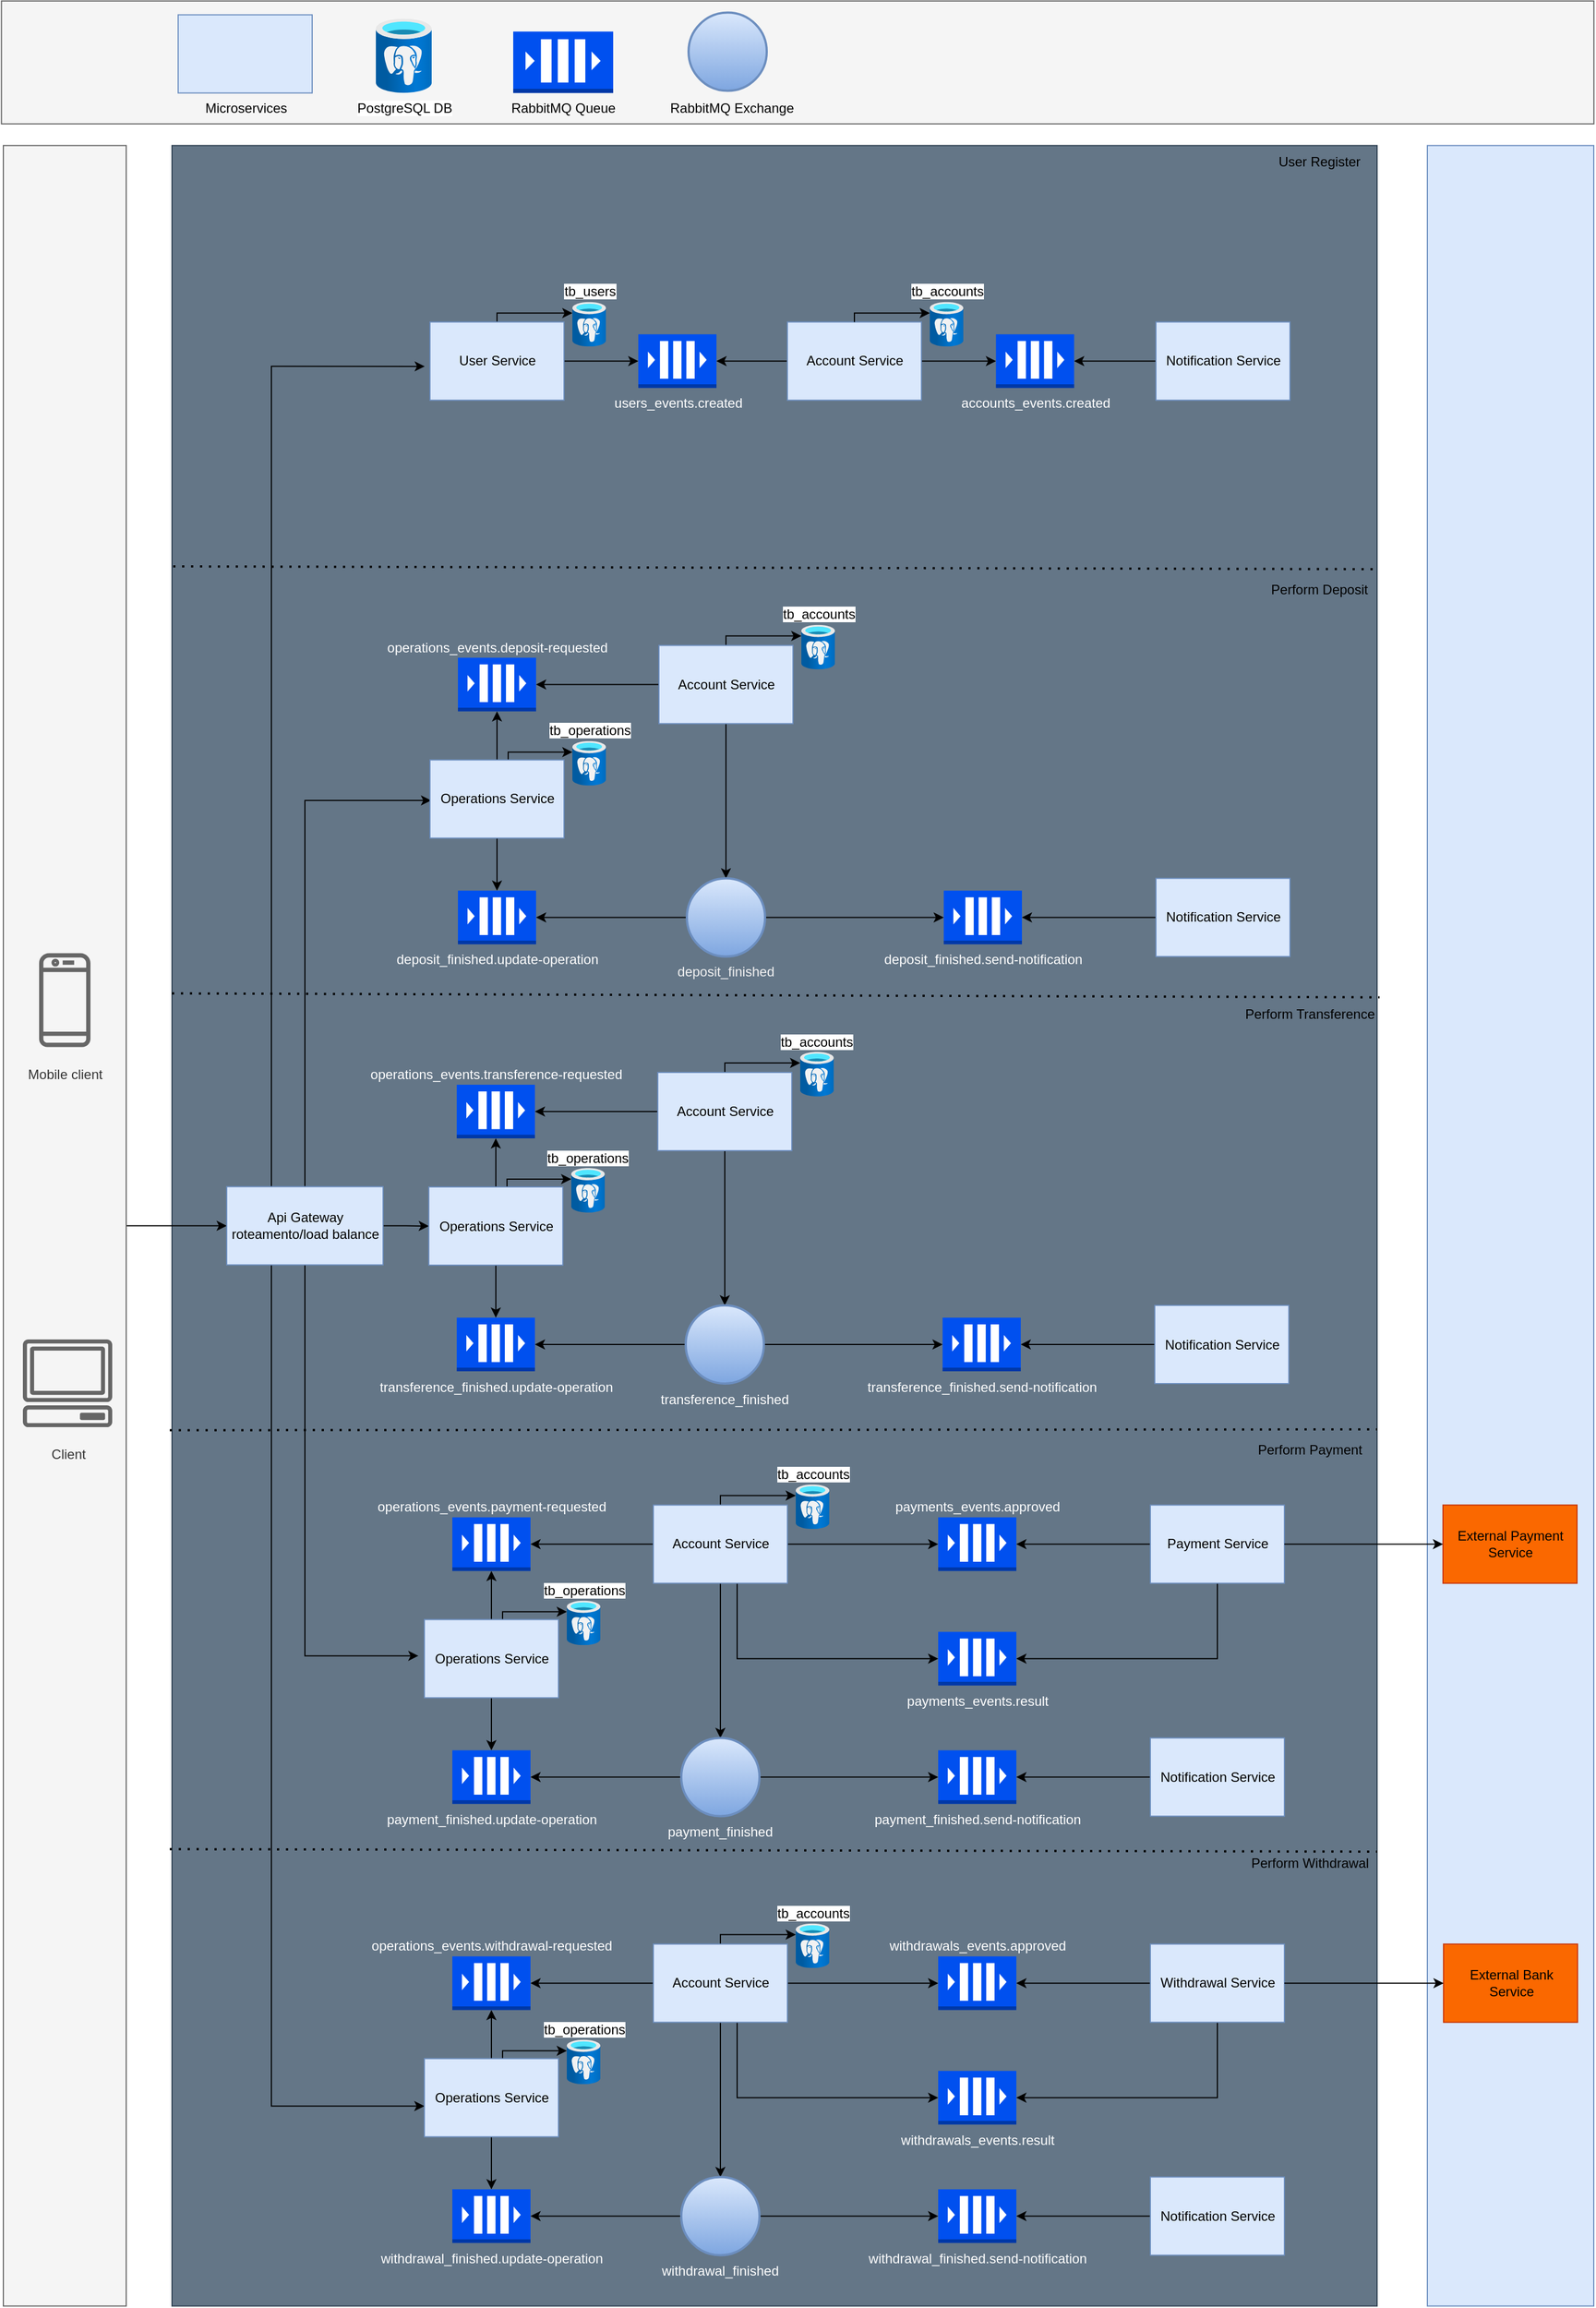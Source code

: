 <mxfile version="21.6.6" type="device">
  <diagram name="Página-1" id="dg24CnLaIGpxqWkHgDag">
    <mxGraphModel dx="1803" dy="652" grid="1" gridSize="10" guides="1" tooltips="1" connect="1" arrows="1" fold="1" page="1" pageScale="1" pageWidth="827" pageHeight="1169" math="0" shadow="0">
      <root>
        <mxCell id="0" />
        <mxCell id="1" parent="0" />
        <mxCell id="DfPuSe1Yze9_Wi7nhYac-124" value="" style="verticalLabelPosition=bottom;verticalAlign=top;html=1;shape=mxgraph.basic.rect;fillColor2=none;strokeWidth=1;size=20;indent=5;fillColor=#f5f5f5;fontColor=#333333;strokeColor=#666666;rotation=90;" parent="1" vertex="1">
          <mxGeometry x="766.21" y="-530" width="110" height="1425.85" as="geometry" />
        </mxCell>
        <mxCell id="3K3uDTzJL2YeXG05wAnf-14" value="" style="verticalLabelPosition=bottom;verticalAlign=top;html=1;shape=mxgraph.basic.rect;fillColor2=none;strokeWidth=1;size=20;indent=5;fillColor=#647687;fontColor=#ffffff;strokeColor=#314354;" parent="1" vertex="1">
          <mxGeometry x="261" y="257.25" width="1079" height="1934" as="geometry" />
        </mxCell>
        <mxCell id="DfPuSe1Yze9_Wi7nhYac-78" style="edgeStyle=orthogonalEdgeStyle;rounded=0;orthogonalLoop=1;jettySize=auto;html=1;" parent="1" source="3K3uDTzJL2YeXG05wAnf-8" target="3K3uDTzJL2YeXG05wAnf-9" edge="1">
          <mxGeometry relative="1" as="geometry" />
        </mxCell>
        <mxCell id="3K3uDTzJL2YeXG05wAnf-8" value="" style="verticalLabelPosition=bottom;verticalAlign=top;html=1;shape=mxgraph.basic.rect;fillColor2=none;strokeWidth=1;size=20;indent=5;fillColor=#f5f5f5;fontColor=#333333;strokeColor=#666666;" parent="1" vertex="1">
          <mxGeometry x="110" y="257.25" width="110" height="1934" as="geometry" />
        </mxCell>
        <mxCell id="3K3uDTzJL2YeXG05wAnf-1" value="Mobile client" style="sketch=0;outlineConnect=0;fontColor=#333333;strokeColor=#666666;fillColor=#f5f5f5;dashed=0;verticalLabelPosition=bottom;verticalAlign=top;align=center;html=1;fontSize=12;fontStyle=0;aspect=fixed;shape=mxgraph.aws4.resourceIcon;resIcon=mxgraph.aws4.mobile_client;" parent="1" vertex="1">
          <mxGeometry x="112.5" y="969.75" width="105" height="105" as="geometry" />
        </mxCell>
        <mxCell id="3K3uDTzJL2YeXG05wAnf-4" value="Client" style="sketch=0;outlineConnect=0;fontColor=#333333;strokeColor=#666666;fillColor=#f5f5f5;dashed=0;verticalLabelPosition=bottom;verticalAlign=top;align=center;html=1;fontSize=12;fontStyle=0;aspect=fixed;shape=mxgraph.aws4.resourceIcon;resIcon=mxgraph.aws4.client;" parent="1" vertex="1">
          <mxGeometry x="117.5" y="1315.25" width="100" height="100" as="geometry" />
        </mxCell>
        <mxCell id="3K3uDTzJL2YeXG05wAnf-6" style="edgeStyle=orthogonalEdgeStyle;rounded=0;orthogonalLoop=1;jettySize=auto;html=1;exitX=0.5;exitY=1;exitDx=0;exitDy=0;" parent="1" edge="1">
          <mxGeometry relative="1" as="geometry">
            <mxPoint x="310" y="788.25" as="sourcePoint" />
            <mxPoint x="310" y="788.25" as="targetPoint" />
          </mxGeometry>
        </mxCell>
        <mxCell id="DfPuSe1Yze9_Wi7nhYac-125" style="edgeStyle=orthogonalEdgeStyle;rounded=0;orthogonalLoop=1;jettySize=auto;html=1;" parent="1" source="3K3uDTzJL2YeXG05wAnf-9" target="DfPuSe1Yze9_Wi7nhYac-102" edge="1">
          <mxGeometry relative="1" as="geometry" />
        </mxCell>
        <mxCell id="DfPuSe1Yze9_Wi7nhYac-126" style="edgeStyle=orthogonalEdgeStyle;rounded=0;orthogonalLoop=1;jettySize=auto;html=1;entryX=-0.039;entryY=0.567;entryDx=0;entryDy=0;entryPerimeter=0;" parent="1" source="3K3uDTzJL2YeXG05wAnf-9" target="3K3uDTzJL2YeXG05wAnf-10" edge="1">
          <mxGeometry relative="1" as="geometry">
            <Array as="points">
              <mxPoint x="350" y="455.25" />
            </Array>
          </mxGeometry>
        </mxCell>
        <mxCell id="DfPuSe1Yze9_Wi7nhYac-127" style="edgeStyle=orthogonalEdgeStyle;rounded=0;orthogonalLoop=1;jettySize=auto;html=1;entryX=0.008;entryY=0.518;entryDx=0;entryDy=0;entryPerimeter=0;" parent="1" source="3K3uDTzJL2YeXG05wAnf-9" target="DfPuSe1Yze9_Wi7nhYac-50" edge="1">
          <mxGeometry relative="1" as="geometry">
            <Array as="points">
              <mxPoint x="380" y="843.25" />
            </Array>
          </mxGeometry>
        </mxCell>
        <mxCell id="DfPuSe1Yze9_Wi7nhYac-128" style="edgeStyle=orthogonalEdgeStyle;rounded=0;orthogonalLoop=1;jettySize=auto;html=1;entryX=-0.045;entryY=0.464;entryDx=0;entryDy=0;entryPerimeter=0;" parent="1" source="3K3uDTzJL2YeXG05wAnf-9" target="uUVsZjuULnhQVa1BHZxu-13" edge="1">
          <mxGeometry relative="1" as="geometry">
            <Array as="points">
              <mxPoint x="380" y="1609.25" />
            </Array>
          </mxGeometry>
        </mxCell>
        <mxCell id="DfPuSe1Yze9_Wi7nhYac-129" style="edgeStyle=orthogonalEdgeStyle;rounded=0;orthogonalLoop=1;jettySize=auto;html=1;" parent="1" target="DfPuSe1Yze9_Wi7nhYac-23" edge="1">
          <mxGeometry relative="1" as="geometry">
            <mxPoint x="350" y="1259.25" as="sourcePoint" />
            <mxPoint x="470.04" y="2012.24" as="targetPoint" />
            <Array as="points">
              <mxPoint x="350" y="2012.25" />
            </Array>
          </mxGeometry>
        </mxCell>
        <mxCell id="3K3uDTzJL2YeXG05wAnf-9" value="Api Gateway&lt;br&gt;roteamento/load balance" style="verticalLabelPosition=middle;verticalAlign=middle;html=1;shape=mxgraph.basic.rect;fillColor2=none;strokeWidth=1;size=20;indent=5;fillColor=#dae8fc;strokeColor=#6c8ebf;labelBackgroundColor=none;fontColor=default;labelPosition=center;align=center;" parent="1" vertex="1">
          <mxGeometry x="310" y="1189.25" width="140" height="70" as="geometry" />
        </mxCell>
        <mxCell id="3K3uDTzJL2YeXG05wAnf-26" style="edgeStyle=orthogonalEdgeStyle;rounded=0;orthogonalLoop=1;jettySize=auto;html=1;" parent="1" source="3K3uDTzJL2YeXG05wAnf-10" target="3K3uDTzJL2YeXG05wAnf-23" edge="1">
          <mxGeometry relative="1" as="geometry">
            <Array as="points">
              <mxPoint x="645" y="450.25" />
            </Array>
          </mxGeometry>
        </mxCell>
        <mxCell id="DfPuSe1Yze9_Wi7nhYac-7" style="edgeStyle=orthogonalEdgeStyle;rounded=0;orthogonalLoop=1;jettySize=auto;html=1;" parent="1" source="3K3uDTzJL2YeXG05wAnf-10" target="3K3uDTzJL2YeXG05wAnf-31" edge="1">
          <mxGeometry relative="1" as="geometry">
            <Array as="points">
              <mxPoint x="552" y="407.25" />
            </Array>
          </mxGeometry>
        </mxCell>
        <mxCell id="3K3uDTzJL2YeXG05wAnf-10" value="User Service" style="verticalLabelPosition=middle;verticalAlign=middle;html=1;shape=mxgraph.basic.rect;fillColor2=none;strokeWidth=1;size=20;indent=5;fillColor=#dae8fc;strokeColor=#6c8ebf;labelBackgroundColor=none;fontColor=default;labelPosition=center;align=center;" parent="1" vertex="1">
          <mxGeometry x="492" y="415.25" width="120" height="70" as="geometry" />
        </mxCell>
        <mxCell id="uUVsZjuULnhQVa1BHZxu-2" style="edgeStyle=orthogonalEdgeStyle;rounded=0;orthogonalLoop=1;jettySize=auto;html=1;entryX=1;entryY=0.5;entryDx=0;entryDy=0;entryPerimeter=0;" parent="1" source="3K3uDTzJL2YeXG05wAnf-11" target="3K3uDTzJL2YeXG05wAnf-23" edge="1">
          <mxGeometry relative="1" as="geometry" />
        </mxCell>
        <mxCell id="uUVsZjuULnhQVa1BHZxu-5" style="edgeStyle=orthogonalEdgeStyle;rounded=0;orthogonalLoop=1;jettySize=auto;html=1;entryX=0;entryY=0.5;entryDx=0;entryDy=0;entryPerimeter=0;" parent="1" source="3K3uDTzJL2YeXG05wAnf-11" target="uUVsZjuULnhQVa1BHZxu-3" edge="1">
          <mxGeometry relative="1" as="geometry" />
        </mxCell>
        <mxCell id="3K3uDTzJL2YeXG05wAnf-11" value="Account Service" style="verticalLabelPosition=middle;verticalAlign=middle;html=1;shape=mxgraph.basic.rect;fillColor2=none;strokeWidth=1;size=20;indent=5;fillColor=#dae8fc;strokeColor=#6c8ebf;labelBackgroundColor=none;fontColor=default;labelPosition=center;align=center;" parent="1" vertex="1">
          <mxGeometry x="812" y="415.25" width="120" height="70" as="geometry" />
        </mxCell>
        <mxCell id="uUVsZjuULnhQVa1BHZxu-4" style="edgeStyle=orthogonalEdgeStyle;rounded=0;orthogonalLoop=1;jettySize=auto;html=1;entryX=1;entryY=0.5;entryDx=0;entryDy=0;entryPerimeter=0;" parent="1" source="3K3uDTzJL2YeXG05wAnf-13" target="uUVsZjuULnhQVa1BHZxu-3" edge="1">
          <mxGeometry relative="1" as="geometry" />
        </mxCell>
        <mxCell id="3K3uDTzJL2YeXG05wAnf-13" value="Notification Service" style="verticalLabelPosition=middle;verticalAlign=middle;html=1;shape=mxgraph.basic.rect;fillColor2=none;strokeWidth=1;size=20;indent=5;fillColor=#dae8fc;strokeColor=#6c8ebf;labelBackgroundColor=none;fontColor=default;labelPosition=center;align=center;" parent="1" vertex="1">
          <mxGeometry x="1142" y="415.25" width="120" height="70" as="geometry" />
        </mxCell>
        <mxCell id="3K3uDTzJL2YeXG05wAnf-23" value="users_events.created" style="outlineConnect=0;dashed=0;verticalLabelPosition=bottom;verticalAlign=top;align=center;html=1;shape=mxgraph.aws3.queue;fillColor=#0050ef;strokeColor=#001DBC;fontColor=#ffffff;" parent="1" vertex="1">
          <mxGeometry x="678.5" y="426.25" width="70" height="48" as="geometry" />
        </mxCell>
        <mxCell id="3K3uDTzJL2YeXG05wAnf-31" value="tb_users" style="image;aspect=fixed;html=1;points=[];align=center;fontSize=12;image=img/lib/azure2/databases/Azure_Database_PostgreSQL_Server.svg;labelPosition=center;verticalLabelPosition=top;verticalAlign=bottom;" parent="1" vertex="1">
          <mxGeometry x="619.5" y="397.25" width="30" height="40" as="geometry" />
        </mxCell>
        <mxCell id="3K3uDTzJL2YeXG05wAnf-37" value="" style="verticalLabelPosition=middle;verticalAlign=middle;html=1;shape=mxgraph.basic.rect;fillColor2=none;strokeWidth=1;size=20;indent=5;fillColor=#dae8fc;strokeColor=#6c8ebf;labelBackgroundColor=none;fontColor=default;labelPosition=center;align=center;" parent="1" vertex="1">
          <mxGeometry x="266.52" y="140.25" width="120" height="70" as="geometry" />
        </mxCell>
        <mxCell id="3K3uDTzJL2YeXG05wAnf-38" value="PostgreSQL DB" style="image;aspect=fixed;html=1;points=[];align=center;fontSize=12;image=img/lib/azure2/databases/Azure_Database_PostgreSQL_Server.svg;" parent="1" vertex="1">
          <mxGeometry x="443.52" y="143.58" width="50" height="66.67" as="geometry" />
        </mxCell>
        <mxCell id="3K3uDTzJL2YeXG05wAnf-39" value="RabbitMQ Queue" style="outlineConnect=0;dashed=0;verticalLabelPosition=bottom;verticalAlign=top;align=center;html=1;shape=mxgraph.aws3.queue;fillColor=#0050ef;strokeColor=#001DBC;fontColor=#000000;" parent="1" vertex="1">
          <mxGeometry x="566.52" y="155.25" width="89.5" height="55" as="geometry" />
        </mxCell>
        <mxCell id="uUVsZjuULnhQVa1BHZxu-3" value="accounts_events.created" style="outlineConnect=0;dashed=0;verticalLabelPosition=bottom;verticalAlign=top;align=center;html=1;shape=mxgraph.aws3.queue;fillColor=#0050ef;strokeColor=#001DBC;fontColor=#ffffff;" parent="1" vertex="1">
          <mxGeometry x="998.75" y="426.25" width="70" height="48" as="geometry" />
        </mxCell>
        <mxCell id="uUVsZjuULnhQVa1BHZxu-18" style="edgeStyle=orthogonalEdgeStyle;rounded=0;orthogonalLoop=1;jettySize=auto;html=1;" parent="1" source="uUVsZjuULnhQVa1BHZxu-13" target="uUVsZjuULnhQVa1BHZxu-17" edge="1">
          <mxGeometry relative="1" as="geometry" />
        </mxCell>
        <mxCell id="DfPuSe1Yze9_Wi7nhYac-6" style="edgeStyle=orthogonalEdgeStyle;rounded=0;orthogonalLoop=1;jettySize=auto;html=1;" parent="1" source="uUVsZjuULnhQVa1BHZxu-13" target="S9qfSnt3c-zaG1PWj5GK-66" edge="1">
          <mxGeometry relative="1" as="geometry" />
        </mxCell>
        <mxCell id="DfPuSe1Yze9_Wi7nhYac-17" style="edgeStyle=orthogonalEdgeStyle;rounded=0;orthogonalLoop=1;jettySize=auto;html=1;" parent="1" source="uUVsZjuULnhQVa1BHZxu-13" target="DfPuSe1Yze9_Wi7nhYac-16" edge="1">
          <mxGeometry relative="1" as="geometry">
            <Array as="points">
              <mxPoint x="557" y="1569.75" />
            </Array>
          </mxGeometry>
        </mxCell>
        <mxCell id="uUVsZjuULnhQVa1BHZxu-13" value="Operations Service" style="verticalLabelPosition=middle;verticalAlign=middle;html=1;shape=mxgraph.basic.rect;fillColor2=none;strokeWidth=1;size=20;indent=5;fillColor=#dae8fc;strokeColor=#6c8ebf;labelBackgroundColor=none;fontColor=default;labelPosition=center;align=center;" parent="1" vertex="1">
          <mxGeometry x="487" y="1576.75" width="120" height="70" as="geometry" />
        </mxCell>
        <mxCell id="uUVsZjuULnhQVa1BHZxu-19" style="edgeStyle=orthogonalEdgeStyle;rounded=0;orthogonalLoop=1;jettySize=auto;html=1;entryX=1;entryY=0.5;entryDx=0;entryDy=0;entryPerimeter=0;" parent="1" source="uUVsZjuULnhQVa1BHZxu-16" target="uUVsZjuULnhQVa1BHZxu-17" edge="1">
          <mxGeometry relative="1" as="geometry" />
        </mxCell>
        <mxCell id="uUVsZjuULnhQVa1BHZxu-26" style="edgeStyle=orthogonalEdgeStyle;rounded=0;orthogonalLoop=1;jettySize=auto;html=1;" parent="1" source="uUVsZjuULnhQVa1BHZxu-16" target="uUVsZjuULnhQVa1BHZxu-24" edge="1">
          <mxGeometry relative="1" as="geometry" />
        </mxCell>
        <mxCell id="S9qfSnt3c-zaG1PWj5GK-3" style="edgeStyle=orthogonalEdgeStyle;rounded=0;orthogonalLoop=1;jettySize=auto;html=1;" parent="1" source="uUVsZjuULnhQVa1BHZxu-16" target="S9qfSnt3c-zaG1PWj5GK-2" edge="1">
          <mxGeometry relative="1" as="geometry" />
        </mxCell>
        <mxCell id="DfPuSe1Yze9_Wi7nhYac-9" style="edgeStyle=orthogonalEdgeStyle;rounded=0;orthogonalLoop=1;jettySize=auto;html=1;" parent="1" source="uUVsZjuULnhQVa1BHZxu-16" target="uUVsZjuULnhQVa1BHZxu-20" edge="1">
          <mxGeometry relative="1" as="geometry">
            <Array as="points">
              <mxPoint x="752" y="1465.75" />
            </Array>
          </mxGeometry>
        </mxCell>
        <mxCell id="DfPuSe1Yze9_Wi7nhYac-19" style="edgeStyle=orthogonalEdgeStyle;rounded=0;orthogonalLoop=1;jettySize=auto;html=1;entryX=0;entryY=0.5;entryDx=0;entryDy=0;entryPerimeter=0;" parent="1" source="uUVsZjuULnhQVa1BHZxu-16" target="uUVsZjuULnhQVa1BHZxu-30" edge="1">
          <mxGeometry relative="1" as="geometry">
            <Array as="points">
              <mxPoint x="767" y="1611.75" />
            </Array>
          </mxGeometry>
        </mxCell>
        <mxCell id="uUVsZjuULnhQVa1BHZxu-16" value="Account Service" style="verticalLabelPosition=middle;verticalAlign=middle;html=1;shape=mxgraph.basic.rect;fillColor2=none;strokeWidth=1;size=20;indent=5;fillColor=#dae8fc;strokeColor=#6c8ebf;labelBackgroundColor=none;fontColor=default;labelPosition=center;align=center;" parent="1" vertex="1">
          <mxGeometry x="692" y="1474.25" width="120" height="70" as="geometry" />
        </mxCell>
        <mxCell id="uUVsZjuULnhQVa1BHZxu-17" value="operations_events.payment-requested" style="outlineConnect=0;dashed=0;verticalLabelPosition=top;verticalAlign=bottom;align=center;html=1;shape=mxgraph.aws3.queue;fillColor=#0050ef;strokeColor=#001DBC;fontColor=#ffffff;labelPosition=center;" parent="1" vertex="1">
          <mxGeometry x="512" y="1485.25" width="70" height="48" as="geometry" />
        </mxCell>
        <mxCell id="uUVsZjuULnhQVa1BHZxu-20" value="tb_accounts" style="image;aspect=fixed;html=1;points=[];align=center;fontSize=12;image=img/lib/azure2/databases/Azure_Database_PostgreSQL_Server.svg;labelPosition=center;verticalLabelPosition=top;verticalAlign=bottom;" parent="1" vertex="1">
          <mxGeometry x="819.5" y="1455.75" width="30" height="40" as="geometry" />
        </mxCell>
        <mxCell id="uUVsZjuULnhQVa1BHZxu-24" value="payments_events.approved" style="outlineConnect=0;dashed=0;verticalLabelPosition=top;verticalAlign=bottom;align=center;html=1;shape=mxgraph.aws3.queue;fillColor=#0050ef;strokeColor=#001DBC;fontColor=#ffffff;labelPosition=center;" parent="1" vertex="1">
          <mxGeometry x="947" y="1485.25" width="70" height="48" as="geometry" />
        </mxCell>
        <mxCell id="uUVsZjuULnhQVa1BHZxu-27" style="edgeStyle=orthogonalEdgeStyle;rounded=0;orthogonalLoop=1;jettySize=auto;html=1;entryX=1;entryY=0.5;entryDx=0;entryDy=0;entryPerimeter=0;" parent="1" source="uUVsZjuULnhQVa1BHZxu-25" target="uUVsZjuULnhQVa1BHZxu-24" edge="1">
          <mxGeometry relative="1" as="geometry" />
        </mxCell>
        <mxCell id="DfPuSe1Yze9_Wi7nhYac-18" style="edgeStyle=orthogonalEdgeStyle;rounded=0;orthogonalLoop=1;jettySize=auto;html=1;entryX=1;entryY=0.5;entryDx=0;entryDy=0;entryPerimeter=0;" parent="1" source="uUVsZjuULnhQVa1BHZxu-25" target="uUVsZjuULnhQVa1BHZxu-30" edge="1">
          <mxGeometry relative="1" as="geometry">
            <Array as="points">
              <mxPoint x="1197" y="1611.75" />
            </Array>
          </mxGeometry>
        </mxCell>
        <mxCell id="uUVsZjuULnhQVa1BHZxu-25" value="Payment Service" style="verticalLabelPosition=middle;verticalAlign=middle;html=1;shape=mxgraph.basic.rect;fillColor2=none;strokeWidth=1;size=20;indent=5;fillColor=#dae8fc;strokeColor=#6c8ebf;labelBackgroundColor=none;fontColor=default;labelPosition=center;align=center;" parent="1" vertex="1">
          <mxGeometry x="1137" y="1474.25" width="120" height="70" as="geometry" />
        </mxCell>
        <mxCell id="uUVsZjuULnhQVa1BHZxu-30" value="payments_events.result" style="outlineConnect=0;dashed=0;verticalLabelPosition=bottom;verticalAlign=top;align=center;html=1;shape=mxgraph.aws3.queue;fillColor=#0050ef;strokeColor=#001DBC;fontColor=#ffffff;" parent="1" vertex="1">
          <mxGeometry x="947" y="1587.75" width="70" height="48" as="geometry" />
        </mxCell>
        <mxCell id="S9qfSnt3c-zaG1PWj5GK-4" style="edgeStyle=orthogonalEdgeStyle;rounded=0;orthogonalLoop=1;jettySize=auto;html=1;entryX=1;entryY=0.5;entryDx=0;entryDy=0;entryPerimeter=0;" parent="1" source="uUVsZjuULnhQVa1BHZxu-35" target="S9qfSnt3c-zaG1PWj5GK-67" edge="1">
          <mxGeometry relative="1" as="geometry" />
        </mxCell>
        <mxCell id="uUVsZjuULnhQVa1BHZxu-35" value="Notification Service" style="verticalLabelPosition=middle;verticalAlign=middle;html=1;shape=mxgraph.basic.rect;fillColor2=none;strokeWidth=1;size=20;indent=5;fillColor=#dae8fc;strokeColor=#6c8ebf;labelBackgroundColor=none;fontColor=default;labelPosition=center;align=center;" parent="1" vertex="1">
          <mxGeometry x="1137" y="1682.75" width="120" height="70" as="geometry" />
        </mxCell>
        <mxCell id="uUVsZjuULnhQVa1BHZxu-41" value="" style="strokeWidth=2;html=1;shape=mxgraph.flowchart.start_2;whiteSpace=wrap;fillColor=#dae8fc;gradientColor=#7ea6e0;strokeColor=#6c8ebf;" parent="1" vertex="1">
          <mxGeometry x="723.52" y="138.25" width="70" height="70" as="geometry" />
        </mxCell>
        <mxCell id="S9qfSnt3c-zaG1PWj5GK-68" style="edgeStyle=orthogonalEdgeStyle;rounded=0;orthogonalLoop=1;jettySize=auto;html=1;entryX=1;entryY=0.5;entryDx=0;entryDy=0;entryPerimeter=0;" parent="1" source="S9qfSnt3c-zaG1PWj5GK-2" target="S9qfSnt3c-zaG1PWj5GK-66" edge="1">
          <mxGeometry relative="1" as="geometry" />
        </mxCell>
        <mxCell id="S9qfSnt3c-zaG1PWj5GK-69" style="edgeStyle=orthogonalEdgeStyle;rounded=0;orthogonalLoop=1;jettySize=auto;html=1;" parent="1" source="S9qfSnt3c-zaG1PWj5GK-2" target="S9qfSnt3c-zaG1PWj5GK-67" edge="1">
          <mxGeometry relative="1" as="geometry" />
        </mxCell>
        <mxCell id="S9qfSnt3c-zaG1PWj5GK-2" value="payment_finished" style="strokeWidth=2;html=1;shape=mxgraph.flowchart.start_2;whiteSpace=wrap;fillColor=#dae8fc;strokeColor=#6c8ebf;gradientColor=#7ea6e0;fontColor=#FFFFFF;labelPosition=center;verticalLabelPosition=bottom;align=center;verticalAlign=top;" parent="1" vertex="1">
          <mxGeometry x="717" y="1682.75" width="70" height="70" as="geometry" />
        </mxCell>
        <mxCell id="S9qfSnt3c-zaG1PWj5GK-66" value="payment_finished.update-operation" style="outlineConnect=0;dashed=0;verticalLabelPosition=bottom;verticalAlign=top;align=center;html=1;shape=mxgraph.aws3.queue;fillColor=#0050ef;strokeColor=#001DBC;fontColor=#ffffff;" parent="1" vertex="1">
          <mxGeometry x="512" y="1693.75" width="70" height="48" as="geometry" />
        </mxCell>
        <mxCell id="S9qfSnt3c-zaG1PWj5GK-67" value="payment_finished.send-notification" style="outlineConnect=0;dashed=0;verticalLabelPosition=bottom;verticalAlign=top;align=center;html=1;shape=mxgraph.aws3.queue;fillColor=#0050ef;strokeColor=#001DBC;fontColor=#ffffff;" parent="1" vertex="1">
          <mxGeometry x="947" y="1693.75" width="70" height="48" as="geometry" />
        </mxCell>
        <mxCell id="DfPuSe1Yze9_Wi7nhYac-2" value="" style="endArrow=none;dashed=1;html=1;dashPattern=1 3;strokeWidth=2;rounded=0;exitX=0.001;exitY=0.137;exitDx=0;exitDy=0;exitPerimeter=0;entryX=0.999;entryY=0.111;entryDx=0;entryDy=0;entryPerimeter=0;" parent="1" edge="1">
          <mxGeometry width="50" height="50" relative="1" as="geometry">
            <mxPoint x="262.05" y="634" as="sourcePoint" />
            <mxPoint x="1338.921" y="636.5" as="targetPoint" />
          </mxGeometry>
        </mxCell>
        <mxCell id="DfPuSe1Yze9_Wi7nhYac-11" style="edgeStyle=orthogonalEdgeStyle;rounded=0;orthogonalLoop=1;jettySize=auto;html=1;" parent="1" target="DfPuSe1Yze9_Wi7nhYac-12" edge="1">
          <mxGeometry relative="1" as="geometry">
            <mxPoint x="872" y="415.25" as="sourcePoint" />
            <Array as="points">
              <mxPoint x="872" y="407.25" />
            </Array>
          </mxGeometry>
        </mxCell>
        <mxCell id="DfPuSe1Yze9_Wi7nhYac-12" value="tb_accounts" style="image;aspect=fixed;html=1;points=[];align=center;fontSize=12;image=img/lib/azure2/databases/Azure_Database_PostgreSQL_Server.svg;labelPosition=center;verticalLabelPosition=top;verticalAlign=bottom;" parent="1" vertex="1">
          <mxGeometry x="939.5" y="397.25" width="30" height="40" as="geometry" />
        </mxCell>
        <mxCell id="DfPuSe1Yze9_Wi7nhYac-16" value="tb_operations" style="image;aspect=fixed;html=1;points=[];align=center;fontSize=12;image=img/lib/azure2/databases/Azure_Database_PostgreSQL_Server.svg;labelPosition=center;verticalLabelPosition=top;verticalAlign=bottom;" parent="1" vertex="1">
          <mxGeometry x="614.5" y="1559.75" width="30" height="40" as="geometry" />
        </mxCell>
        <mxCell id="DfPuSe1Yze9_Wi7nhYac-20" style="edgeStyle=orthogonalEdgeStyle;rounded=0;orthogonalLoop=1;jettySize=auto;html=1;" parent="1" source="DfPuSe1Yze9_Wi7nhYac-23" target="DfPuSe1Yze9_Wi7nhYac-30" edge="1">
          <mxGeometry relative="1" as="geometry" />
        </mxCell>
        <mxCell id="DfPuSe1Yze9_Wi7nhYac-21" style="edgeStyle=orthogonalEdgeStyle;rounded=0;orthogonalLoop=1;jettySize=auto;html=1;" parent="1" source="DfPuSe1Yze9_Wi7nhYac-23" target="DfPuSe1Yze9_Wi7nhYac-44" edge="1">
          <mxGeometry relative="1" as="geometry" />
        </mxCell>
        <mxCell id="DfPuSe1Yze9_Wi7nhYac-22" style="edgeStyle=orthogonalEdgeStyle;rounded=0;orthogonalLoop=1;jettySize=auto;html=1;" parent="1" source="DfPuSe1Yze9_Wi7nhYac-23" target="DfPuSe1Yze9_Wi7nhYac-46" edge="1">
          <mxGeometry relative="1" as="geometry">
            <Array as="points">
              <mxPoint x="557" y="1962.75" />
            </Array>
          </mxGeometry>
        </mxCell>
        <mxCell id="DfPuSe1Yze9_Wi7nhYac-23" value="Operations Service" style="verticalLabelPosition=middle;verticalAlign=middle;html=1;shape=mxgraph.basic.rect;fillColor2=none;strokeWidth=1;size=20;indent=5;fillColor=#dae8fc;strokeColor=#6c8ebf;labelBackgroundColor=none;fontColor=default;labelPosition=center;align=center;" parent="1" vertex="1">
          <mxGeometry x="487" y="1969.75" width="120" height="70" as="geometry" />
        </mxCell>
        <mxCell id="DfPuSe1Yze9_Wi7nhYac-24" style="edgeStyle=orthogonalEdgeStyle;rounded=0;orthogonalLoop=1;jettySize=auto;html=1;entryX=1;entryY=0.5;entryDx=0;entryDy=0;entryPerimeter=0;" parent="1" source="DfPuSe1Yze9_Wi7nhYac-29" target="DfPuSe1Yze9_Wi7nhYac-30" edge="1">
          <mxGeometry relative="1" as="geometry" />
        </mxCell>
        <mxCell id="DfPuSe1Yze9_Wi7nhYac-25" style="edgeStyle=orthogonalEdgeStyle;rounded=0;orthogonalLoop=1;jettySize=auto;html=1;" parent="1" source="DfPuSe1Yze9_Wi7nhYac-29" target="DfPuSe1Yze9_Wi7nhYac-32" edge="1">
          <mxGeometry relative="1" as="geometry" />
        </mxCell>
        <mxCell id="DfPuSe1Yze9_Wi7nhYac-26" style="edgeStyle=orthogonalEdgeStyle;rounded=0;orthogonalLoop=1;jettySize=auto;html=1;" parent="1" source="DfPuSe1Yze9_Wi7nhYac-29" target="DfPuSe1Yze9_Wi7nhYac-43" edge="1">
          <mxGeometry relative="1" as="geometry" />
        </mxCell>
        <mxCell id="DfPuSe1Yze9_Wi7nhYac-27" style="edgeStyle=orthogonalEdgeStyle;rounded=0;orthogonalLoop=1;jettySize=auto;html=1;" parent="1" source="DfPuSe1Yze9_Wi7nhYac-29" target="DfPuSe1Yze9_Wi7nhYac-31" edge="1">
          <mxGeometry relative="1" as="geometry">
            <Array as="points">
              <mxPoint x="752" y="1858.75" />
            </Array>
          </mxGeometry>
        </mxCell>
        <mxCell id="DfPuSe1Yze9_Wi7nhYac-28" style="edgeStyle=orthogonalEdgeStyle;rounded=0;orthogonalLoop=1;jettySize=auto;html=1;entryX=0;entryY=0.5;entryDx=0;entryDy=0;entryPerimeter=0;" parent="1" source="DfPuSe1Yze9_Wi7nhYac-29" target="DfPuSe1Yze9_Wi7nhYac-38" edge="1">
          <mxGeometry relative="1" as="geometry">
            <Array as="points">
              <mxPoint x="767" y="2004.75" />
            </Array>
          </mxGeometry>
        </mxCell>
        <mxCell id="DfPuSe1Yze9_Wi7nhYac-29" value="Account Service" style="verticalLabelPosition=middle;verticalAlign=middle;html=1;shape=mxgraph.basic.rect;fillColor2=none;strokeWidth=1;size=20;indent=5;fillColor=#dae8fc;strokeColor=#6c8ebf;labelBackgroundColor=none;fontColor=default;labelPosition=center;align=center;" parent="1" vertex="1">
          <mxGeometry x="692" y="1867.25" width="120" height="70" as="geometry" />
        </mxCell>
        <mxCell id="DfPuSe1Yze9_Wi7nhYac-30" value="operations_events.withdrawal-requested" style="outlineConnect=0;dashed=0;verticalLabelPosition=top;verticalAlign=bottom;align=center;html=1;shape=mxgraph.aws3.queue;fillColor=#0050ef;strokeColor=#001DBC;fontColor=#ffffff;labelPosition=center;" parent="1" vertex="1">
          <mxGeometry x="512" y="1878.25" width="70" height="48" as="geometry" />
        </mxCell>
        <mxCell id="DfPuSe1Yze9_Wi7nhYac-31" value="tb_accounts" style="image;aspect=fixed;html=1;points=[];align=center;fontSize=12;image=img/lib/azure2/databases/Azure_Database_PostgreSQL_Server.svg;labelPosition=center;verticalLabelPosition=top;verticalAlign=bottom;" parent="1" vertex="1">
          <mxGeometry x="819.5" y="1848.75" width="30" height="40" as="geometry" />
        </mxCell>
        <mxCell id="DfPuSe1Yze9_Wi7nhYac-32" value="withdrawals_events.approved" style="outlineConnect=0;dashed=0;verticalLabelPosition=top;verticalAlign=bottom;align=center;html=1;shape=mxgraph.aws3.queue;fillColor=#0050ef;strokeColor=#001DBC;fontColor=#ffffff;labelPosition=center;" parent="1" vertex="1">
          <mxGeometry x="947" y="1878.25" width="70" height="48" as="geometry" />
        </mxCell>
        <mxCell id="DfPuSe1Yze9_Wi7nhYac-33" style="edgeStyle=orthogonalEdgeStyle;rounded=0;orthogonalLoop=1;jettySize=auto;html=1;entryX=1;entryY=0.5;entryDx=0;entryDy=0;entryPerimeter=0;" parent="1" source="DfPuSe1Yze9_Wi7nhYac-36" target="DfPuSe1Yze9_Wi7nhYac-32" edge="1">
          <mxGeometry relative="1" as="geometry" />
        </mxCell>
        <mxCell id="DfPuSe1Yze9_Wi7nhYac-35" style="edgeStyle=orthogonalEdgeStyle;rounded=0;orthogonalLoop=1;jettySize=auto;html=1;entryX=1;entryY=0.5;entryDx=0;entryDy=0;entryPerimeter=0;" parent="1" source="DfPuSe1Yze9_Wi7nhYac-36" target="DfPuSe1Yze9_Wi7nhYac-38" edge="1">
          <mxGeometry relative="1" as="geometry">
            <Array as="points">
              <mxPoint x="1197" y="2004.75" />
            </Array>
          </mxGeometry>
        </mxCell>
        <mxCell id="DfPuSe1Yze9_Wi7nhYac-36" value="Withdrawal Service" style="verticalLabelPosition=middle;verticalAlign=middle;html=1;shape=mxgraph.basic.rect;fillColor2=none;strokeWidth=1;size=20;indent=5;fillColor=#dae8fc;strokeColor=#6c8ebf;labelBackgroundColor=none;fontColor=default;labelPosition=center;align=center;" parent="1" vertex="1">
          <mxGeometry x="1137" y="1867.25" width="120" height="70" as="geometry" />
        </mxCell>
        <mxCell id="DfPuSe1Yze9_Wi7nhYac-38" value="withdrawals_events.result" style="outlineConnect=0;dashed=0;verticalLabelPosition=bottom;verticalAlign=top;align=center;html=1;shape=mxgraph.aws3.queue;fillColor=#0050ef;strokeColor=#001DBC;fontColor=#ffffff;" parent="1" vertex="1">
          <mxGeometry x="947" y="1980.75" width="70" height="48" as="geometry" />
        </mxCell>
        <mxCell id="DfPuSe1Yze9_Wi7nhYac-39" style="edgeStyle=orthogonalEdgeStyle;rounded=0;orthogonalLoop=1;jettySize=auto;html=1;entryX=1;entryY=0.5;entryDx=0;entryDy=0;entryPerimeter=0;" parent="1" source="DfPuSe1Yze9_Wi7nhYac-40" target="DfPuSe1Yze9_Wi7nhYac-45" edge="1">
          <mxGeometry relative="1" as="geometry" />
        </mxCell>
        <mxCell id="DfPuSe1Yze9_Wi7nhYac-40" value="Notification Service" style="verticalLabelPosition=middle;verticalAlign=middle;html=1;shape=mxgraph.basic.rect;fillColor2=none;strokeWidth=1;size=20;indent=5;fillColor=#dae8fc;strokeColor=#6c8ebf;labelBackgroundColor=none;fontColor=default;labelPosition=center;align=center;" parent="1" vertex="1">
          <mxGeometry x="1137" y="2075.75" width="120" height="70" as="geometry" />
        </mxCell>
        <mxCell id="DfPuSe1Yze9_Wi7nhYac-41" style="edgeStyle=orthogonalEdgeStyle;rounded=0;orthogonalLoop=1;jettySize=auto;html=1;entryX=1;entryY=0.5;entryDx=0;entryDy=0;entryPerimeter=0;" parent="1" source="DfPuSe1Yze9_Wi7nhYac-43" target="DfPuSe1Yze9_Wi7nhYac-44" edge="1">
          <mxGeometry relative="1" as="geometry" />
        </mxCell>
        <mxCell id="DfPuSe1Yze9_Wi7nhYac-42" style="edgeStyle=orthogonalEdgeStyle;rounded=0;orthogonalLoop=1;jettySize=auto;html=1;" parent="1" source="DfPuSe1Yze9_Wi7nhYac-43" target="DfPuSe1Yze9_Wi7nhYac-45" edge="1">
          <mxGeometry relative="1" as="geometry" />
        </mxCell>
        <mxCell id="DfPuSe1Yze9_Wi7nhYac-43" value="withdrawal_finished" style="strokeWidth=2;html=1;shape=mxgraph.flowchart.start_2;whiteSpace=wrap;fillColor=#dae8fc;strokeColor=#6c8ebf;gradientColor=#7ea6e0;fontColor=#FFFFFF;labelPosition=center;verticalLabelPosition=bottom;align=center;verticalAlign=top;" parent="1" vertex="1">
          <mxGeometry x="717" y="2075.75" width="70" height="70" as="geometry" />
        </mxCell>
        <mxCell id="DfPuSe1Yze9_Wi7nhYac-44" value="withdrawal_finished.update-operation" style="outlineConnect=0;dashed=0;verticalLabelPosition=bottom;verticalAlign=top;align=center;html=1;shape=mxgraph.aws3.queue;fillColor=#0050ef;strokeColor=#001DBC;fontColor=#ffffff;" parent="1" vertex="1">
          <mxGeometry x="512" y="2086.75" width="70" height="48" as="geometry" />
        </mxCell>
        <mxCell id="DfPuSe1Yze9_Wi7nhYac-45" value="withdrawal_finished.send-notification" style="outlineConnect=0;dashed=0;verticalLabelPosition=bottom;verticalAlign=top;align=center;html=1;shape=mxgraph.aws3.queue;fillColor=#0050ef;strokeColor=#001DBC;fontColor=#ffffff;" parent="1" vertex="1">
          <mxGeometry x="947" y="2086.75" width="70" height="48" as="geometry" />
        </mxCell>
        <mxCell id="DfPuSe1Yze9_Wi7nhYac-46" value="tb_operations" style="image;aspect=fixed;html=1;points=[];align=center;fontSize=12;image=img/lib/azure2/databases/Azure_Database_PostgreSQL_Server.svg;labelPosition=center;verticalLabelPosition=top;verticalAlign=bottom;" parent="1" vertex="1">
          <mxGeometry x="614.5" y="1952.75" width="30" height="40" as="geometry" />
        </mxCell>
        <mxCell id="DfPuSe1Yze9_Wi7nhYac-47" style="edgeStyle=orthogonalEdgeStyle;rounded=0;orthogonalLoop=1;jettySize=auto;html=1;" parent="1" source="DfPuSe1Yze9_Wi7nhYac-50" target="DfPuSe1Yze9_Wi7nhYac-57" edge="1">
          <mxGeometry relative="1" as="geometry" />
        </mxCell>
        <mxCell id="DfPuSe1Yze9_Wi7nhYac-48" style="edgeStyle=orthogonalEdgeStyle;rounded=0;orthogonalLoop=1;jettySize=auto;html=1;" parent="1" source="DfPuSe1Yze9_Wi7nhYac-50" target="DfPuSe1Yze9_Wi7nhYac-71" edge="1">
          <mxGeometry relative="1" as="geometry" />
        </mxCell>
        <mxCell id="DfPuSe1Yze9_Wi7nhYac-49" style="edgeStyle=orthogonalEdgeStyle;rounded=0;orthogonalLoop=1;jettySize=auto;html=1;" parent="1" source="DfPuSe1Yze9_Wi7nhYac-50" target="DfPuSe1Yze9_Wi7nhYac-73" edge="1">
          <mxGeometry relative="1" as="geometry">
            <Array as="points">
              <mxPoint x="562" y="800.25" />
            </Array>
          </mxGeometry>
        </mxCell>
        <mxCell id="DfPuSe1Yze9_Wi7nhYac-50" value="Operations Service" style="verticalLabelPosition=middle;verticalAlign=middle;html=1;shape=mxgraph.basic.rect;fillColor2=none;strokeWidth=1;size=20;indent=5;fillColor=#dae8fc;strokeColor=#6c8ebf;labelBackgroundColor=none;fontColor=default;labelPosition=center;align=center;" parent="1" vertex="1">
          <mxGeometry x="492" y="807.25" width="120" height="70" as="geometry" />
        </mxCell>
        <mxCell id="DfPuSe1Yze9_Wi7nhYac-51" style="edgeStyle=orthogonalEdgeStyle;rounded=0;orthogonalLoop=1;jettySize=auto;html=1;entryX=1;entryY=0.5;entryDx=0;entryDy=0;entryPerimeter=0;" parent="1" source="DfPuSe1Yze9_Wi7nhYac-56" target="DfPuSe1Yze9_Wi7nhYac-57" edge="1">
          <mxGeometry relative="1" as="geometry" />
        </mxCell>
        <mxCell id="DfPuSe1Yze9_Wi7nhYac-53" style="edgeStyle=orthogonalEdgeStyle;rounded=0;orthogonalLoop=1;jettySize=auto;html=1;" parent="1" source="DfPuSe1Yze9_Wi7nhYac-56" target="DfPuSe1Yze9_Wi7nhYac-70" edge="1">
          <mxGeometry relative="1" as="geometry" />
        </mxCell>
        <mxCell id="DfPuSe1Yze9_Wi7nhYac-54" style="edgeStyle=orthogonalEdgeStyle;rounded=0;orthogonalLoop=1;jettySize=auto;html=1;" parent="1" source="DfPuSe1Yze9_Wi7nhYac-56" target="DfPuSe1Yze9_Wi7nhYac-58" edge="1">
          <mxGeometry relative="1" as="geometry">
            <Array as="points">
              <mxPoint x="757" y="696.25" />
            </Array>
          </mxGeometry>
        </mxCell>
        <mxCell id="DfPuSe1Yze9_Wi7nhYac-56" value="Account Service" style="verticalLabelPosition=middle;verticalAlign=middle;html=1;shape=mxgraph.basic.rect;fillColor2=none;strokeWidth=1;size=20;indent=5;fillColor=#dae8fc;strokeColor=#6c8ebf;labelBackgroundColor=none;fontColor=default;labelPosition=center;align=center;" parent="1" vertex="1">
          <mxGeometry x="697" y="704.75" width="120" height="70" as="geometry" />
        </mxCell>
        <mxCell id="DfPuSe1Yze9_Wi7nhYac-57" value="operations_events.deposit-requested" style="outlineConnect=0;dashed=0;verticalLabelPosition=top;verticalAlign=bottom;align=center;html=1;shape=mxgraph.aws3.queue;fillColor=#0050ef;strokeColor=#001DBC;fontColor=#ffffff;labelPosition=center;" parent="1" vertex="1">
          <mxGeometry x="517" y="715.75" width="70" height="48" as="geometry" />
        </mxCell>
        <mxCell id="DfPuSe1Yze9_Wi7nhYac-58" value="tb_accounts" style="image;aspect=fixed;html=1;points=[];align=center;fontSize=12;image=img/lib/azure2/databases/Azure_Database_PostgreSQL_Server.svg;labelPosition=center;verticalLabelPosition=top;verticalAlign=bottom;" parent="1" vertex="1">
          <mxGeometry x="824.5" y="686.25" width="30" height="40" as="geometry" />
        </mxCell>
        <mxCell id="DfPuSe1Yze9_Wi7nhYac-66" style="edgeStyle=orthogonalEdgeStyle;rounded=0;orthogonalLoop=1;jettySize=auto;html=1;entryX=1;entryY=0.5;entryDx=0;entryDy=0;entryPerimeter=0;" parent="1" source="DfPuSe1Yze9_Wi7nhYac-67" target="DfPuSe1Yze9_Wi7nhYac-72" edge="1">
          <mxGeometry relative="1" as="geometry" />
        </mxCell>
        <mxCell id="DfPuSe1Yze9_Wi7nhYac-67" value="Notification Service" style="verticalLabelPosition=middle;verticalAlign=middle;html=1;shape=mxgraph.basic.rect;fillColor2=none;strokeWidth=1;size=20;indent=5;fillColor=#dae8fc;strokeColor=#6c8ebf;labelBackgroundColor=none;fontColor=default;labelPosition=center;align=center;" parent="1" vertex="1">
          <mxGeometry x="1142" y="913.25" width="120" height="70" as="geometry" />
        </mxCell>
        <mxCell id="DfPuSe1Yze9_Wi7nhYac-68" style="edgeStyle=orthogonalEdgeStyle;rounded=0;orthogonalLoop=1;jettySize=auto;html=1;entryX=1;entryY=0.5;entryDx=0;entryDy=0;entryPerimeter=0;" parent="1" source="DfPuSe1Yze9_Wi7nhYac-70" target="DfPuSe1Yze9_Wi7nhYac-71" edge="1">
          <mxGeometry relative="1" as="geometry" />
        </mxCell>
        <mxCell id="DfPuSe1Yze9_Wi7nhYac-69" style="edgeStyle=orthogonalEdgeStyle;rounded=0;orthogonalLoop=1;jettySize=auto;html=1;" parent="1" source="DfPuSe1Yze9_Wi7nhYac-70" target="DfPuSe1Yze9_Wi7nhYac-72" edge="1">
          <mxGeometry relative="1" as="geometry" />
        </mxCell>
        <mxCell id="DfPuSe1Yze9_Wi7nhYac-70" value="deposit_finished" style="strokeWidth=2;html=1;shape=mxgraph.flowchart.start_2;whiteSpace=wrap;fillColor=#dae8fc;strokeColor=#6c8ebf;gradientColor=#7ea6e0;labelPosition=center;verticalLabelPosition=bottom;align=center;verticalAlign=top;fontColor=#f2f2f2;" parent="1" vertex="1">
          <mxGeometry x="722" y="913.25" width="70" height="70" as="geometry" />
        </mxCell>
        <mxCell id="DfPuSe1Yze9_Wi7nhYac-71" value="deposit_finished.update-operation" style="outlineConnect=0;dashed=0;verticalLabelPosition=bottom;verticalAlign=top;align=center;html=1;shape=mxgraph.aws3.queue;fillColor=#0050ef;strokeColor=#001DBC;fontColor=#ffffff;" parent="1" vertex="1">
          <mxGeometry x="517" y="924.25" width="70" height="48" as="geometry" />
        </mxCell>
        <mxCell id="DfPuSe1Yze9_Wi7nhYac-72" value="deposit_finished.send-notification" style="outlineConnect=0;dashed=0;verticalLabelPosition=bottom;verticalAlign=top;align=center;html=1;shape=mxgraph.aws3.queue;fillColor=#0050ef;strokeColor=#001DBC;fontColor=#ffffff;" parent="1" vertex="1">
          <mxGeometry x="952" y="924.25" width="70" height="48" as="geometry" />
        </mxCell>
        <mxCell id="DfPuSe1Yze9_Wi7nhYac-73" value="tb_operations" style="image;aspect=fixed;html=1;points=[];align=center;fontSize=12;image=img/lib/azure2/databases/Azure_Database_PostgreSQL_Server.svg;labelPosition=center;verticalLabelPosition=top;verticalAlign=bottom;" parent="1" vertex="1">
          <mxGeometry x="619.5" y="790.25" width="30" height="40" as="geometry" />
        </mxCell>
        <mxCell id="DfPuSe1Yze9_Wi7nhYac-76" value="" style="endArrow=none;dashed=1;html=1;dashPattern=1 3;strokeWidth=2;rounded=0;exitX=0.001;exitY=0.137;exitDx=0;exitDy=0;exitPerimeter=0;entryX=1;entryY=0.551;entryDx=0;entryDy=0;entryPerimeter=0;" parent="1" edge="1">
          <mxGeometry width="50" height="50" relative="1" as="geometry">
            <mxPoint x="259" y="1407.25" as="sourcePoint" />
            <mxPoint x="1340" y="1406.5" as="targetPoint" />
          </mxGeometry>
        </mxCell>
        <mxCell id="DfPuSe1Yze9_Wi7nhYac-97" style="edgeStyle=orthogonalEdgeStyle;rounded=0;orthogonalLoop=1;jettySize=auto;html=1;exitX=0.5;exitY=1;exitDx=0;exitDy=0;" parent="1" edge="1">
          <mxGeometry relative="1" as="geometry">
            <mxPoint x="308.95" y="1170.5" as="sourcePoint" />
            <mxPoint x="308.95" y="1170.5" as="targetPoint" />
          </mxGeometry>
        </mxCell>
        <mxCell id="DfPuSe1Yze9_Wi7nhYac-98" value="" style="endArrow=none;dashed=1;html=1;dashPattern=1 3;strokeWidth=2;rounded=0;exitX=0.001;exitY=0.137;exitDx=0;exitDy=0;exitPerimeter=0;entryX=1.002;entryY=0.33;entryDx=0;entryDy=0;entryPerimeter=0;" parent="1" edge="1">
          <mxGeometry width="50" height="50" relative="1" as="geometry">
            <mxPoint x="261.0" y="1016.25" as="sourcePoint" />
            <mxPoint x="1342.158" y="1019.75" as="targetPoint" />
          </mxGeometry>
        </mxCell>
        <mxCell id="DfPuSe1Yze9_Wi7nhYac-99" style="edgeStyle=orthogonalEdgeStyle;rounded=0;orthogonalLoop=1;jettySize=auto;html=1;" parent="1" source="DfPuSe1Yze9_Wi7nhYac-102" target="DfPuSe1Yze9_Wi7nhYac-107" edge="1">
          <mxGeometry relative="1" as="geometry" />
        </mxCell>
        <mxCell id="DfPuSe1Yze9_Wi7nhYac-100" style="edgeStyle=orthogonalEdgeStyle;rounded=0;orthogonalLoop=1;jettySize=auto;html=1;" parent="1" source="DfPuSe1Yze9_Wi7nhYac-102" target="DfPuSe1Yze9_Wi7nhYac-114" edge="1">
          <mxGeometry relative="1" as="geometry" />
        </mxCell>
        <mxCell id="DfPuSe1Yze9_Wi7nhYac-101" style="edgeStyle=orthogonalEdgeStyle;rounded=0;orthogonalLoop=1;jettySize=auto;html=1;" parent="1" source="DfPuSe1Yze9_Wi7nhYac-102" target="DfPuSe1Yze9_Wi7nhYac-116" edge="1">
          <mxGeometry relative="1" as="geometry">
            <Array as="points">
              <mxPoint x="560.95" y="1182.5" />
            </Array>
          </mxGeometry>
        </mxCell>
        <mxCell id="DfPuSe1Yze9_Wi7nhYac-102" value="Operations Service" style="verticalLabelPosition=middle;verticalAlign=middle;html=1;shape=mxgraph.basic.rect;fillColor2=none;strokeWidth=1;size=20;indent=5;fillColor=#dae8fc;strokeColor=#6c8ebf;labelBackgroundColor=none;fontColor=default;labelPosition=center;align=center;" parent="1" vertex="1">
          <mxGeometry x="490.95" y="1189.5" width="120" height="70" as="geometry" />
        </mxCell>
        <mxCell id="DfPuSe1Yze9_Wi7nhYac-103" style="edgeStyle=orthogonalEdgeStyle;rounded=0;orthogonalLoop=1;jettySize=auto;html=1;entryX=1;entryY=0.5;entryDx=0;entryDy=0;entryPerimeter=0;" parent="1" source="DfPuSe1Yze9_Wi7nhYac-106" target="DfPuSe1Yze9_Wi7nhYac-107" edge="1">
          <mxGeometry relative="1" as="geometry" />
        </mxCell>
        <mxCell id="DfPuSe1Yze9_Wi7nhYac-104" style="edgeStyle=orthogonalEdgeStyle;rounded=0;orthogonalLoop=1;jettySize=auto;html=1;" parent="1" source="DfPuSe1Yze9_Wi7nhYac-106" target="DfPuSe1Yze9_Wi7nhYac-113" edge="1">
          <mxGeometry relative="1" as="geometry" />
        </mxCell>
        <mxCell id="DfPuSe1Yze9_Wi7nhYac-105" style="edgeStyle=orthogonalEdgeStyle;rounded=0;orthogonalLoop=1;jettySize=auto;html=1;" parent="1" source="DfPuSe1Yze9_Wi7nhYac-106" target="DfPuSe1Yze9_Wi7nhYac-108" edge="1">
          <mxGeometry relative="1" as="geometry">
            <Array as="points">
              <mxPoint x="755.95" y="1078.5" />
            </Array>
          </mxGeometry>
        </mxCell>
        <mxCell id="DfPuSe1Yze9_Wi7nhYac-106" value="Account Service" style="verticalLabelPosition=middle;verticalAlign=middle;html=1;shape=mxgraph.basic.rect;fillColor2=none;strokeWidth=1;size=20;indent=5;fillColor=#dae8fc;strokeColor=#6c8ebf;labelBackgroundColor=none;fontColor=default;labelPosition=center;align=center;" parent="1" vertex="1">
          <mxGeometry x="695.95" y="1087" width="120" height="70" as="geometry" />
        </mxCell>
        <mxCell id="DfPuSe1Yze9_Wi7nhYac-107" value="operations_events.transference-requested" style="outlineConnect=0;dashed=0;verticalLabelPosition=top;verticalAlign=bottom;align=center;html=1;shape=mxgraph.aws3.queue;fillColor=#0050ef;strokeColor=#001DBC;fontColor=#ffffff;labelPosition=center;" parent="1" vertex="1">
          <mxGeometry x="515.95" y="1098" width="70" height="48" as="geometry" />
        </mxCell>
        <mxCell id="DfPuSe1Yze9_Wi7nhYac-108" value="tb_accounts" style="image;aspect=fixed;html=1;points=[];align=center;fontSize=12;image=img/lib/azure2/databases/Azure_Database_PostgreSQL_Server.svg;labelPosition=center;verticalLabelPosition=top;verticalAlign=bottom;" parent="1" vertex="1">
          <mxGeometry x="823.45" y="1068.5" width="30" height="40" as="geometry" />
        </mxCell>
        <mxCell id="DfPuSe1Yze9_Wi7nhYac-109" style="edgeStyle=orthogonalEdgeStyle;rounded=0;orthogonalLoop=1;jettySize=auto;html=1;entryX=1;entryY=0.5;entryDx=0;entryDy=0;entryPerimeter=0;" parent="1" source="DfPuSe1Yze9_Wi7nhYac-110" target="DfPuSe1Yze9_Wi7nhYac-115" edge="1">
          <mxGeometry relative="1" as="geometry" />
        </mxCell>
        <mxCell id="DfPuSe1Yze9_Wi7nhYac-110" value="Notification Service" style="verticalLabelPosition=middle;verticalAlign=middle;html=1;shape=mxgraph.basic.rect;fillColor2=none;strokeWidth=1;size=20;indent=5;fillColor=#dae8fc;strokeColor=#6c8ebf;labelBackgroundColor=none;fontColor=default;labelPosition=center;align=center;" parent="1" vertex="1">
          <mxGeometry x="1140.95" y="1295.5" width="120" height="70" as="geometry" />
        </mxCell>
        <mxCell id="DfPuSe1Yze9_Wi7nhYac-111" style="edgeStyle=orthogonalEdgeStyle;rounded=0;orthogonalLoop=1;jettySize=auto;html=1;entryX=1;entryY=0.5;entryDx=0;entryDy=0;entryPerimeter=0;" parent="1" source="DfPuSe1Yze9_Wi7nhYac-113" target="DfPuSe1Yze9_Wi7nhYac-114" edge="1">
          <mxGeometry relative="1" as="geometry" />
        </mxCell>
        <mxCell id="DfPuSe1Yze9_Wi7nhYac-112" style="edgeStyle=orthogonalEdgeStyle;rounded=0;orthogonalLoop=1;jettySize=auto;html=1;" parent="1" source="DfPuSe1Yze9_Wi7nhYac-113" target="DfPuSe1Yze9_Wi7nhYac-115" edge="1">
          <mxGeometry relative="1" as="geometry" />
        </mxCell>
        <mxCell id="DfPuSe1Yze9_Wi7nhYac-113" value="transference_finished" style="strokeWidth=2;html=1;shape=mxgraph.flowchart.start_2;whiteSpace=wrap;fillColor=#dae8fc;strokeColor=#6c8ebf;gradientColor=#7ea6e0;fontColor=#FFFFFF;labelPosition=center;verticalLabelPosition=bottom;align=center;verticalAlign=top;" parent="1" vertex="1">
          <mxGeometry x="720.95" y="1295.5" width="70" height="70" as="geometry" />
        </mxCell>
        <mxCell id="DfPuSe1Yze9_Wi7nhYac-114" value="transference_finished.update-operation" style="outlineConnect=0;dashed=0;verticalLabelPosition=bottom;verticalAlign=top;align=center;html=1;shape=mxgraph.aws3.queue;fillColor=#0050ef;strokeColor=#001DBC;fontColor=#ffffff;" parent="1" vertex="1">
          <mxGeometry x="515.95" y="1306.5" width="70" height="48" as="geometry" />
        </mxCell>
        <mxCell id="DfPuSe1Yze9_Wi7nhYac-115" value="transference_finished.send-notification" style="outlineConnect=0;dashed=0;verticalLabelPosition=bottom;verticalAlign=top;align=center;html=1;shape=mxgraph.aws3.queue;fillColor=#0050ef;strokeColor=#001DBC;fontColor=#ffffff;" parent="1" vertex="1">
          <mxGeometry x="950.95" y="1306.5" width="70" height="48" as="geometry" />
        </mxCell>
        <mxCell id="DfPuSe1Yze9_Wi7nhYac-116" value="tb_operations" style="image;aspect=fixed;html=1;points=[];align=center;fontSize=12;image=img/lib/azure2/databases/Azure_Database_PostgreSQL_Server.svg;labelPosition=center;verticalLabelPosition=top;verticalAlign=bottom;" parent="1" vertex="1">
          <mxGeometry x="618.45" y="1172.5" width="30" height="40" as="geometry" />
        </mxCell>
        <mxCell id="DfPuSe1Yze9_Wi7nhYac-117" value="" style="endArrow=none;dashed=1;html=1;dashPattern=1 3;strokeWidth=2;rounded=0;exitX=0.001;exitY=0.137;exitDx=0;exitDy=0;exitPerimeter=0;entryX=1;entryY=0.767;entryDx=0;entryDy=0;entryPerimeter=0;" parent="1" edge="1">
          <mxGeometry width="50" height="50" relative="1" as="geometry">
            <mxPoint x="259" y="1782.25" as="sourcePoint" />
            <mxPoint x="1340" y="1784.5" as="targetPoint" />
          </mxGeometry>
        </mxCell>
        <mxCell id="DfPuSe1Yze9_Wi7nhYac-119" value="" style="verticalLabelPosition=bottom;verticalAlign=top;html=1;shape=mxgraph.basic.rect;fillColor2=none;strokeWidth=1;size=20;indent=5;fillColor=#dae8fc;strokeColor=#6c8ebf;" parent="1" vertex="1">
          <mxGeometry x="1385" y="257.25" width="149" height="1934" as="geometry" />
        </mxCell>
        <mxCell id="uUVsZjuULnhQVa1BHZxu-28" value="External Payment &lt;br&gt;Service" style="verticalLabelPosition=middle;verticalAlign=middle;html=1;shape=mxgraph.basic.rect;fillColor2=none;strokeWidth=1;size=20;indent=5;fillColor=#fa6800;strokeColor=#C73500;labelBackgroundColor=none;labelPosition=center;align=center;fontColor=#000000;" parent="1" vertex="1">
          <mxGeometry x="1399" y="1474.25" width="120" height="70" as="geometry" />
        </mxCell>
        <mxCell id="DfPuSe1Yze9_Wi7nhYac-37" value="External Bank&lt;br&gt;Service" style="verticalLabelPosition=middle;verticalAlign=middle;html=1;shape=mxgraph.basic.rect;fillColor2=none;strokeWidth=1;size=20;indent=5;fillColor=#fa6800;strokeColor=#C73500;labelBackgroundColor=none;labelPosition=center;align=center;fontColor=#000000;" parent="1" vertex="1">
          <mxGeometry x="1399.5" y="1867.25" width="120" height="70" as="geometry" />
        </mxCell>
        <mxCell id="DfPuSe1Yze9_Wi7nhYac-122" value="RabbitMQ Exchange" style="text;html=1;align=center;verticalAlign=middle;resizable=0;points=[];autosize=1;strokeColor=none;fillColor=none;" parent="1" vertex="1">
          <mxGeometry x="697.47" y="209.25" width="130" height="30" as="geometry" />
        </mxCell>
        <mxCell id="DfPuSe1Yze9_Wi7nhYac-123" value="Microservices" style="text;html=1;align=center;verticalAlign=middle;resizable=0;points=[];autosize=1;strokeColor=none;fillColor=none;" parent="1" vertex="1">
          <mxGeometry x="276.52" y="209.25" width="100" height="30" as="geometry" />
        </mxCell>
        <mxCell id="DfPuSe1Yze9_Wi7nhYac-121" style="edgeStyle=orthogonalEdgeStyle;rounded=0;orthogonalLoop=1;jettySize=auto;html=1;" parent="1" source="DfPuSe1Yze9_Wi7nhYac-36" target="DfPuSe1Yze9_Wi7nhYac-37" edge="1">
          <mxGeometry relative="1" as="geometry" />
        </mxCell>
        <mxCell id="DfPuSe1Yze9_Wi7nhYac-120" style="edgeStyle=orthogonalEdgeStyle;rounded=0;orthogonalLoop=1;jettySize=auto;html=1;" parent="1" source="uUVsZjuULnhQVa1BHZxu-25" target="uUVsZjuULnhQVa1BHZxu-28" edge="1">
          <mxGeometry relative="1" as="geometry" />
        </mxCell>
        <mxCell id="bGGfHC6Rw7YoGZoT4kzN-1" value="User Register" style="text;html=1;strokeColor=none;fillColor=none;align=center;verticalAlign=middle;whiteSpace=wrap;rounded=0;" vertex="1" parent="1">
          <mxGeometry x="1236.52" y="257.25" width="103.48" height="30" as="geometry" />
        </mxCell>
        <mxCell id="bGGfHC6Rw7YoGZoT4kzN-2" value="Perform Deposit" style="text;html=1;strokeColor=none;fillColor=none;align=center;verticalAlign=middle;whiteSpace=wrap;rounded=0;" vertex="1" parent="1">
          <mxGeometry x="1236.52" y="640" width="103.48" height="30" as="geometry" />
        </mxCell>
        <mxCell id="bGGfHC6Rw7YoGZoT4kzN-3" value="Perform Transference" style="text;html=1;strokeColor=none;fillColor=none;align=center;verticalAlign=middle;whiteSpace=wrap;rounded=0;" vertex="1" parent="1">
          <mxGeometry x="1220" y="1020" width="120" height="30" as="geometry" />
        </mxCell>
        <mxCell id="bGGfHC6Rw7YoGZoT4kzN-4" value="Perform Payment" style="text;html=1;strokeColor=none;fillColor=none;align=center;verticalAlign=middle;whiteSpace=wrap;rounded=0;" vertex="1" parent="1">
          <mxGeometry x="1220" y="1410" width="120" height="30" as="geometry" />
        </mxCell>
        <mxCell id="bGGfHC6Rw7YoGZoT4kzN-5" value="Perform Withdrawal" style="text;html=1;strokeColor=none;fillColor=none;align=center;verticalAlign=middle;whiteSpace=wrap;rounded=0;" vertex="1" parent="1">
          <mxGeometry x="1220" y="1780" width="120" height="30" as="geometry" />
        </mxCell>
      </root>
    </mxGraphModel>
  </diagram>
</mxfile>
